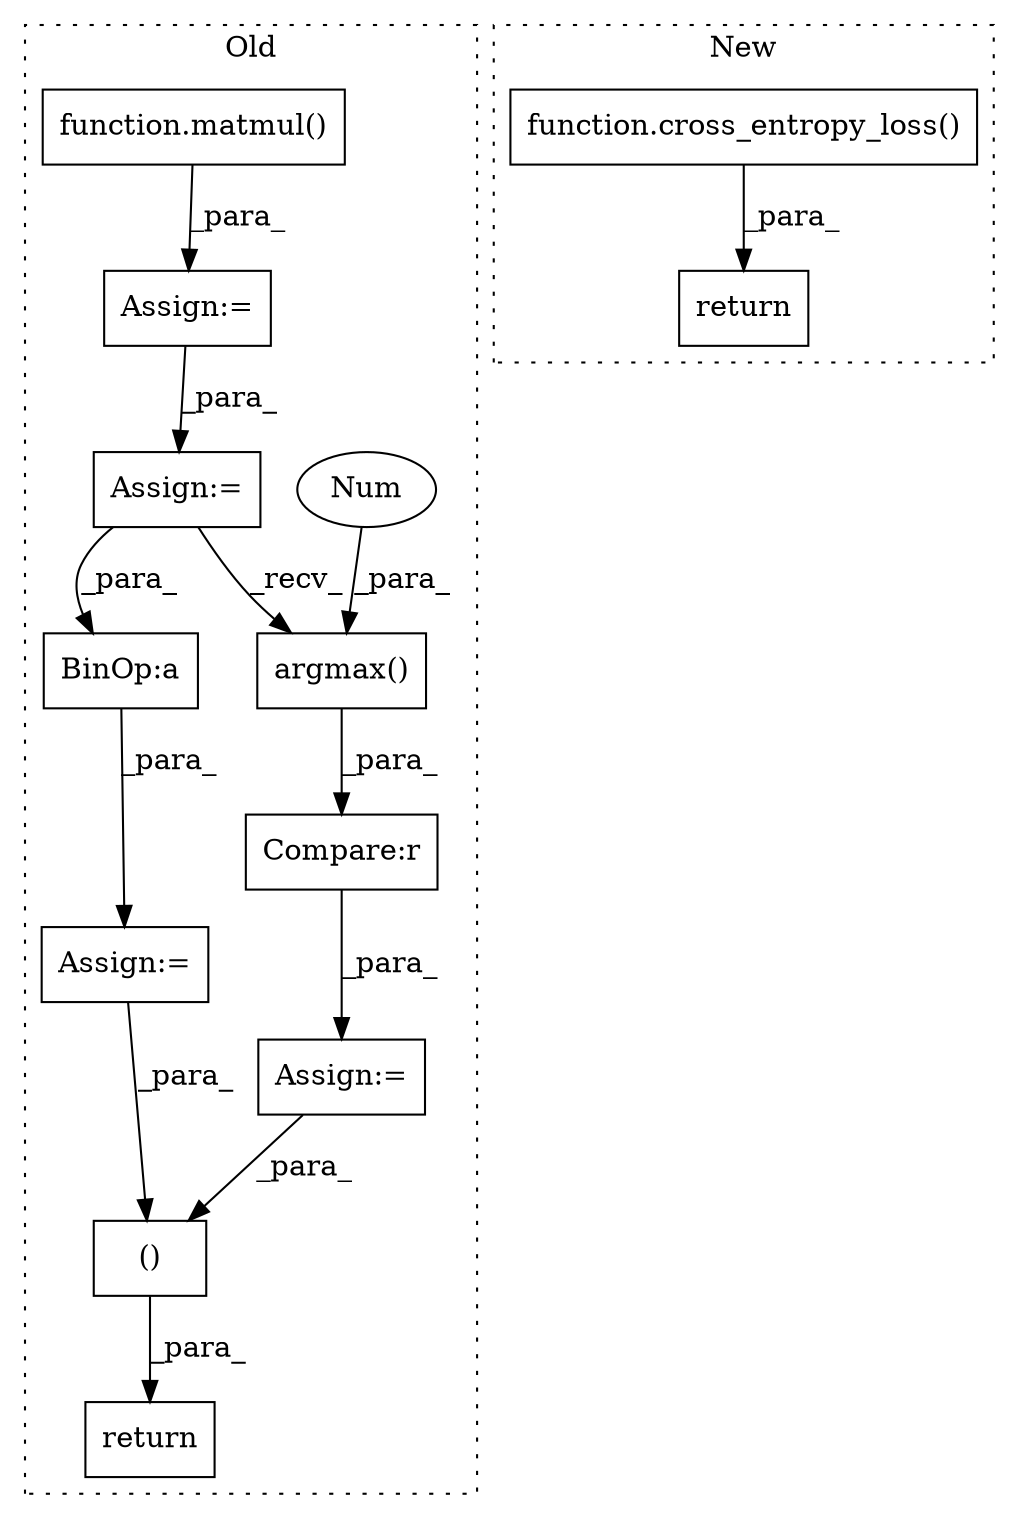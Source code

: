 digraph G {
subgraph cluster0 {
1 [label="argmax()" a="75" s="18968,18981" l="11,1" shape="box"];
3 [label="()" a="54" s="19129" l="36" shape="box"];
4 [label="BinOp:a" a="82" s="19040" l="3" shape="box"];
5 [label="Num" a="76" s="18979" l="2" shape="ellipse"];
6 [label="function.matmul()" a="75" s="18861,18876" l="7,1" shape="box"];
7 [label="Assign:=" a="68" s="18964" l="3" shape="box"];
8 [label="Assign:=" a="68" s="18919" l="3" shape="box"];
9 [label="Assign:=" a="68" s="19026" l="3" shape="box"];
10 [label="Assign:=" a="68" s="18885" l="3" shape="box"];
11 [label="return" a="93" s="19087" l="7" shape="box"];
13 [label="Compare:r" a="40" s="18967" l="23" shape="box"];
label = "Old";
style="dotted";
}
subgraph cluster1 {
2 [label="function.cross_entropy_loss()" a="75" s="18843,18875" l="19,1" shape="box"];
12 [label="return" a="93" s="18836" l="7" shape="box"];
label = "New";
style="dotted";
}
1 -> 13 [label="_para_"];
2 -> 12 [label="_para_"];
3 -> 11 [label="_para_"];
4 -> 9 [label="_para_"];
5 -> 1 [label="_para_"];
6 -> 10 [label="_para_"];
7 -> 3 [label="_para_"];
8 -> 1 [label="_recv_"];
8 -> 4 [label="_para_"];
9 -> 3 [label="_para_"];
10 -> 8 [label="_para_"];
13 -> 7 [label="_para_"];
}